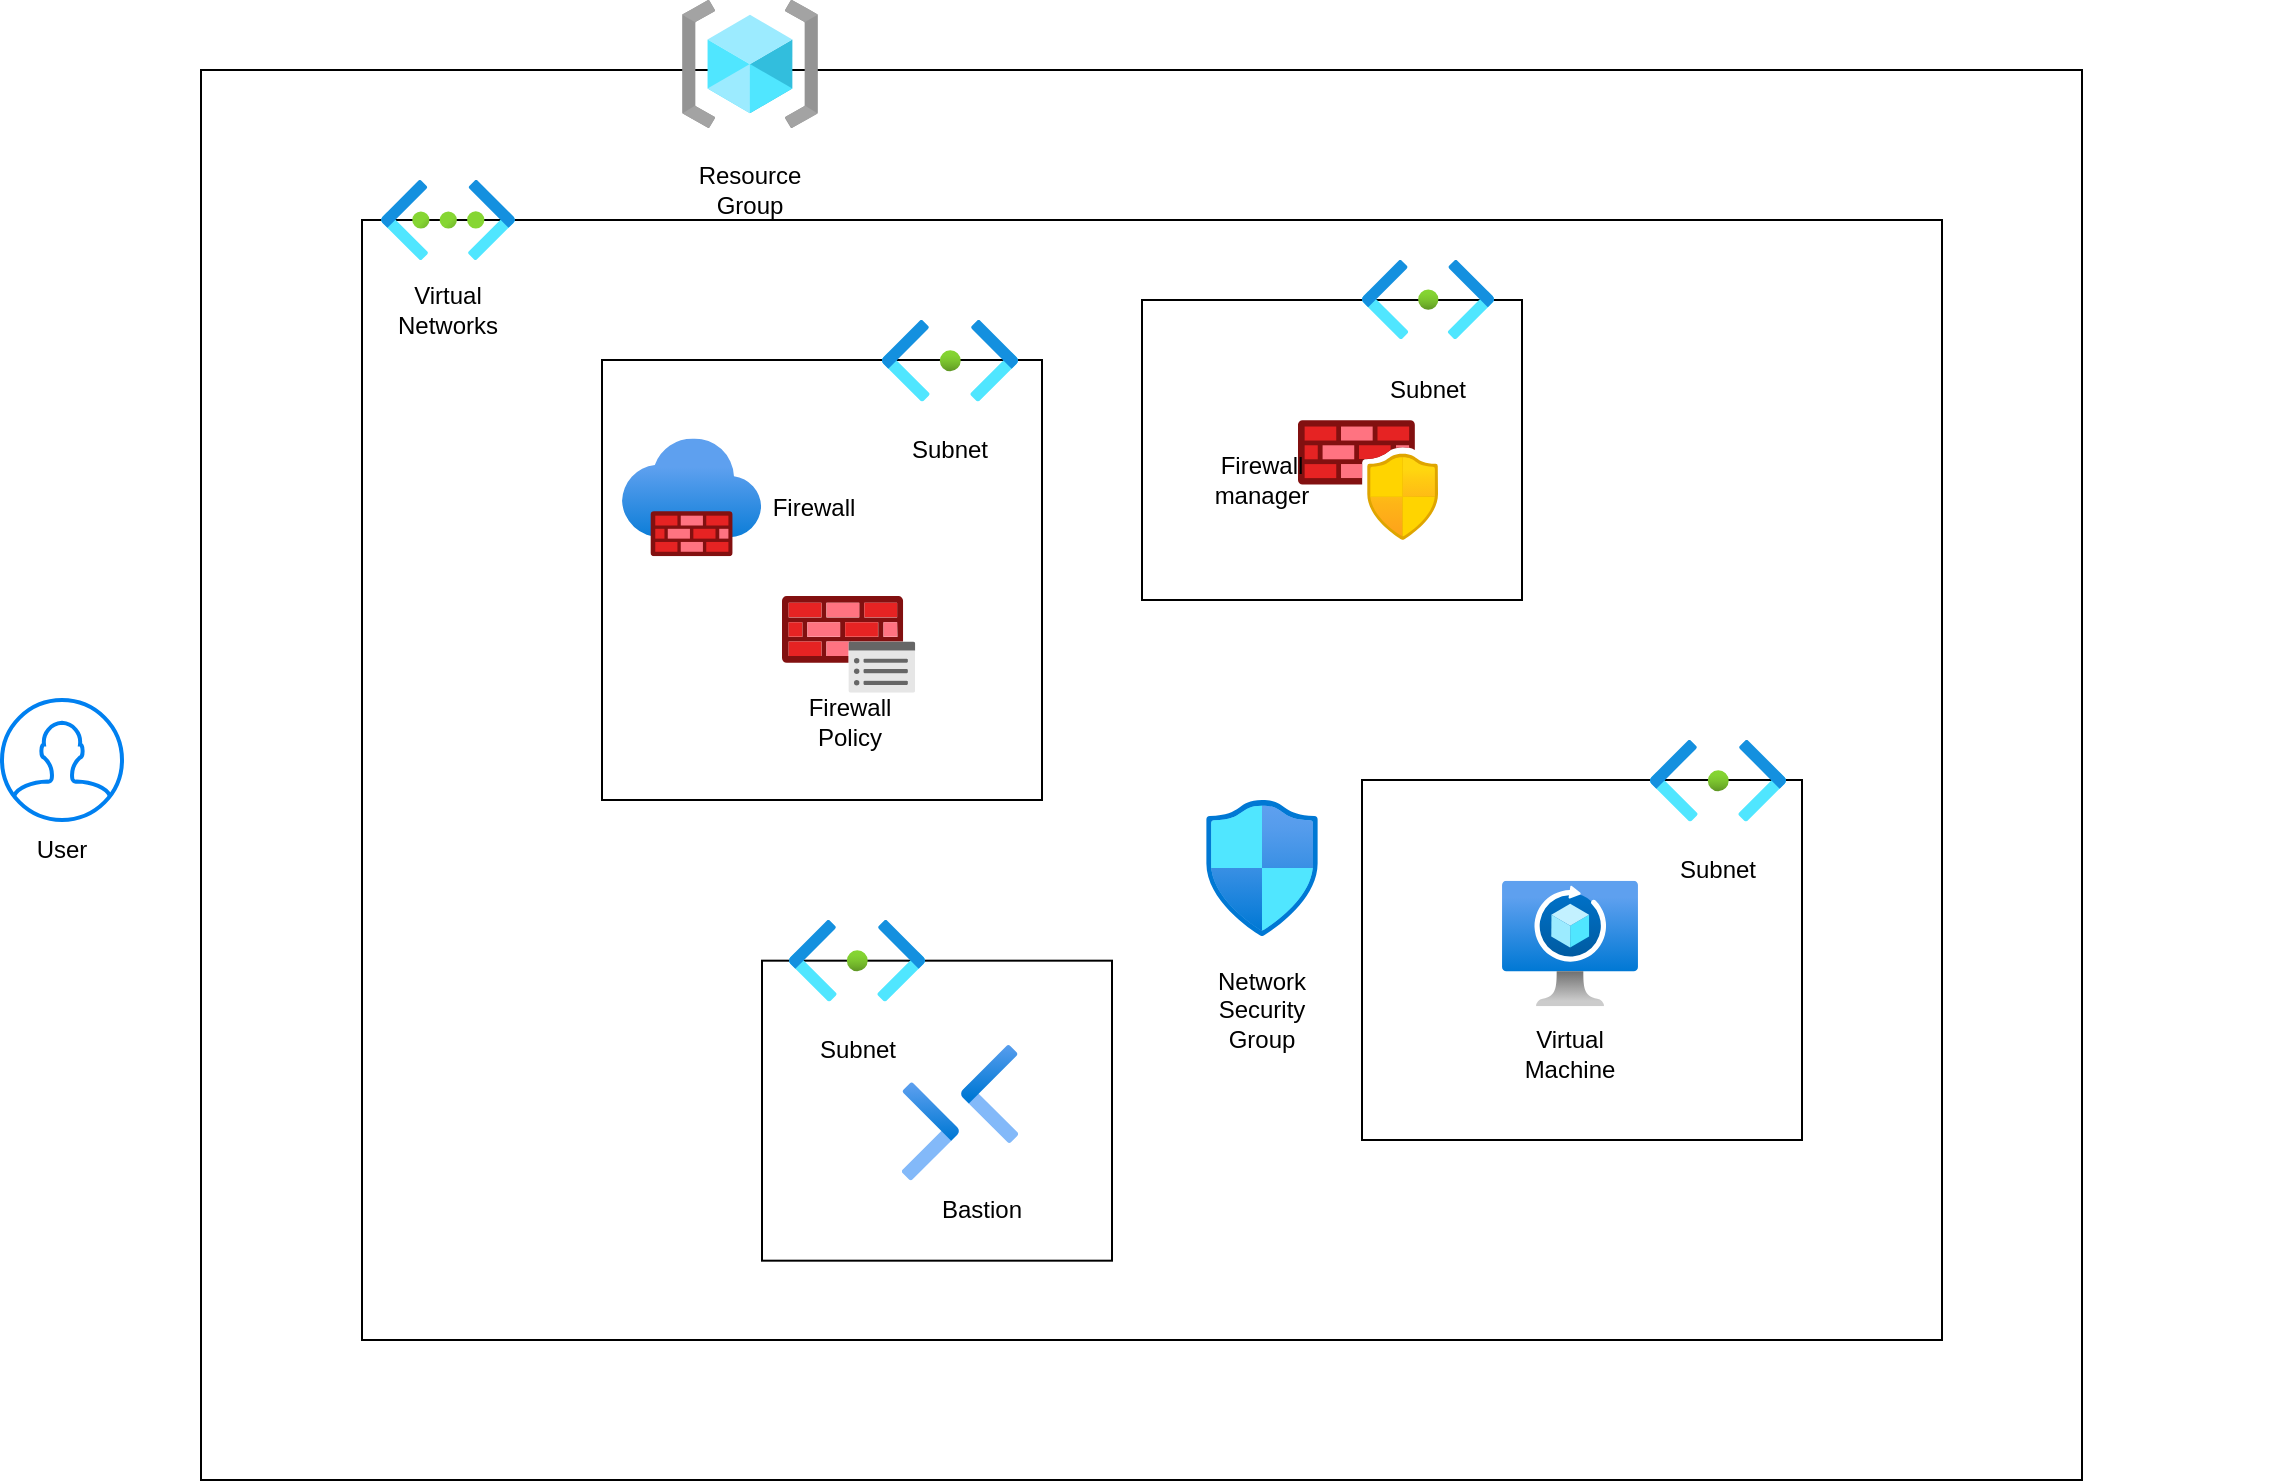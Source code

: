 <mxfile version="23.1.5" type="github">
  <diagram name="Page-1" id="rbhh-LLPLzyjg0o7bcGs">
    <mxGraphModel dx="2573" dy="1790" grid="1" gridSize="10" guides="1" tooltips="1" connect="1" arrows="1" fold="1" page="1" pageScale="1" pageWidth="850" pageHeight="1100" math="0" shadow="0">
      <root>
        <mxCell id="0" />
        <mxCell id="1" parent="0" />
        <mxCell id="xnxbj8NPCQGm7oIH2xkB-73" value="" style="rounded=0;whiteSpace=wrap;html=1;" vertex="1" parent="1">
          <mxGeometry x="-40.5" y="-95" width="940.5" height="705" as="geometry" />
        </mxCell>
        <mxCell id="xnxbj8NPCQGm7oIH2xkB-26" value="" style="group" vertex="1" connectable="0" parent="1">
          <mxGeometry x="200" y="-130" width="68" height="110" as="geometry" />
        </mxCell>
        <mxCell id="xnxbj8NPCQGm7oIH2xkB-9" value="" style="image;aspect=fixed;html=1;points=[];align=center;fontSize=12;image=img/lib/azure2/general/Resource_Groups.svg;" vertex="1" parent="xnxbj8NPCQGm7oIH2xkB-26">
          <mxGeometry width="68" height="64" as="geometry" />
        </mxCell>
        <mxCell id="xnxbj8NPCQGm7oIH2xkB-25" value="Resource Group" style="text;strokeColor=none;align=center;fillColor=none;html=1;verticalAlign=middle;whiteSpace=wrap;rounded=0;" vertex="1" parent="xnxbj8NPCQGm7oIH2xkB-26">
          <mxGeometry x="4" y="80" width="60" height="30" as="geometry" />
        </mxCell>
        <mxCell id="xnxbj8NPCQGm7oIH2xkB-27" value="" style="group" vertex="1" connectable="0" parent="1">
          <mxGeometry x="-140" y="220" width="60" height="90" as="geometry" />
        </mxCell>
        <mxCell id="xnxbj8NPCQGm7oIH2xkB-10" value="" style="html=1;verticalLabelPosition=bottom;align=center;labelBackgroundColor=#ffffff;verticalAlign=top;strokeWidth=2;strokeColor=#0080F0;shadow=0;dashed=0;shape=mxgraph.ios7.icons.user;container=0;" vertex="1" parent="xnxbj8NPCQGm7oIH2xkB-27">
          <mxGeometry width="60" height="60" as="geometry" />
        </mxCell>
        <mxCell id="xnxbj8NPCQGm7oIH2xkB-22" value="User" style="text;strokeColor=none;align=center;fillColor=none;html=1;verticalAlign=middle;whiteSpace=wrap;rounded=0;" vertex="1" parent="xnxbj8NPCQGm7oIH2xkB-27">
          <mxGeometry y="60" width="60" height="30" as="geometry" />
        </mxCell>
        <mxCell id="xnxbj8NPCQGm7oIH2xkB-72" value="" style="group" vertex="1" connectable="0" parent="1">
          <mxGeometry x="40" y="-40.0" width="959.5" height="630" as="geometry" />
        </mxCell>
        <mxCell id="xnxbj8NPCQGm7oIH2xkB-36" value="" style="rounded=0;whiteSpace=wrap;html=1;" vertex="1" parent="xnxbj8NPCQGm7oIH2xkB-72">
          <mxGeometry y="20" width="790" height="560" as="geometry" />
        </mxCell>
        <mxCell id="xnxbj8NPCQGm7oIH2xkB-12" value="" style="group" vertex="1" connectable="0" parent="xnxbj8NPCQGm7oIH2xkB-72">
          <mxGeometry x="9.5" width="950" height="630" as="geometry" />
        </mxCell>
        <mxCell id="xnxbj8NPCQGm7oIH2xkB-6" value="" style="image;aspect=fixed;html=1;points=[];align=center;fontSize=12;image=img/lib/azure2/networking/Virtual_Networks.svg;" vertex="1" parent="xnxbj8NPCQGm7oIH2xkB-12">
          <mxGeometry width="67" height="40" as="geometry" />
        </mxCell>
        <mxCell id="xnxbj8NPCQGm7oIH2xkB-11" value="Virtual Networks" style="text;strokeColor=none;align=center;fillColor=none;html=1;verticalAlign=middle;whiteSpace=wrap;rounded=0;" vertex="1" parent="xnxbj8NPCQGm7oIH2xkB-12">
          <mxGeometry x="3.5" y="49.64" width="60" height="30" as="geometry" />
        </mxCell>
        <mxCell id="xnxbj8NPCQGm7oIH2xkB-54" value="" style="group" vertex="1" connectable="0" parent="xnxbj8NPCQGm7oIH2xkB-72">
          <mxGeometry x="200" y="370" width="175" height="170.34" as="geometry" />
        </mxCell>
        <mxCell id="xnxbj8NPCQGm7oIH2xkB-42" value="" style="rounded=0;whiteSpace=wrap;html=1;" vertex="1" parent="xnxbj8NPCQGm7oIH2xkB-54">
          <mxGeometry y="20.34" width="175" height="150" as="geometry" />
        </mxCell>
        <mxCell id="xnxbj8NPCQGm7oIH2xkB-24" value="" style="group" vertex="1" connectable="0" parent="xnxbj8NPCQGm7oIH2xkB-54">
          <mxGeometry x="70" y="62.34" width="70" height="98" as="geometry" />
        </mxCell>
        <mxCell id="xnxbj8NPCQGm7oIH2xkB-2" value="" style="image;aspect=fixed;html=1;points=[];align=center;fontSize=12;image=img/lib/azure2/networking/Bastions.svg;" vertex="1" parent="xnxbj8NPCQGm7oIH2xkB-24">
          <mxGeometry width="58.0" height="68" as="geometry" />
        </mxCell>
        <mxCell id="xnxbj8NPCQGm7oIH2xkB-23" value="Bastion" style="text;strokeColor=none;align=center;fillColor=none;html=1;verticalAlign=middle;whiteSpace=wrap;rounded=0;" vertex="1" parent="xnxbj8NPCQGm7oIH2xkB-24">
          <mxGeometry x="10" y="68" width="60" height="30" as="geometry" />
        </mxCell>
        <mxCell id="xnxbj8NPCQGm7oIH2xkB-43" value="" style="group" vertex="1" connectable="0" parent="xnxbj8NPCQGm7oIH2xkB-54">
          <mxGeometry x="13.5" width="68" height="80" as="geometry" />
        </mxCell>
        <mxCell id="xnxbj8NPCQGm7oIH2xkB-44" value="" style="image;aspect=fixed;html=1;points=[];align=center;fontSize=12;image=img/lib/azure2/networking/Subnet.svg;" vertex="1" parent="xnxbj8NPCQGm7oIH2xkB-43">
          <mxGeometry width="68" height="40.72" as="geometry" />
        </mxCell>
        <mxCell id="xnxbj8NPCQGm7oIH2xkB-45" value="Subnet" style="text;strokeColor=none;align=center;fillColor=none;html=1;verticalAlign=middle;whiteSpace=wrap;rounded=0;" vertex="1" parent="xnxbj8NPCQGm7oIH2xkB-43">
          <mxGeometry x="4" y="50" width="60" height="30" as="geometry" />
        </mxCell>
        <mxCell id="xnxbj8NPCQGm7oIH2xkB-57" value="" style="group" vertex="1" connectable="0" parent="xnxbj8NPCQGm7oIH2xkB-72">
          <mxGeometry x="120" y="70.0" width="237.66" height="260" as="geometry" />
        </mxCell>
        <mxCell id="xnxbj8NPCQGm7oIH2xkB-48" value="" style="whiteSpace=wrap;html=1;aspect=fixed;" vertex="1" parent="xnxbj8NPCQGm7oIH2xkB-57">
          <mxGeometry y="20" width="220" height="220" as="geometry" />
        </mxCell>
        <mxCell id="xnxbj8NPCQGm7oIH2xkB-49" value="" style="group" vertex="1" connectable="0" parent="xnxbj8NPCQGm7oIH2xkB-57">
          <mxGeometry x="10" y="24.83" width="227.66" height="235.17" as="geometry" />
        </mxCell>
        <mxCell id="xnxbj8NPCQGm7oIH2xkB-17" value="" style="group" vertex="1" connectable="0" parent="xnxbj8NPCQGm7oIH2xkB-49">
          <mxGeometry x="5.5" y="5.066" width="222.16" height="186.176" as="geometry" />
        </mxCell>
        <mxCell id="xnxbj8NPCQGm7oIH2xkB-16" value="Firewall" style="text;strokeColor=none;align=center;fillColor=none;html=1;verticalAlign=middle;whiteSpace=wrap;rounded=0;" vertex="1" parent="xnxbj8NPCQGm7oIH2xkB-17">
          <mxGeometry x="60.0" y="48.994" width="60.0" height="29.396" as="geometry" />
        </mxCell>
        <mxCell id="xnxbj8NPCQGm7oIH2xkB-3" value="" style="image;aspect=fixed;html=1;points=[];align=center;fontSize=12;image=img/lib/azure2/networking/Firewalls.svg;" vertex="1" parent="xnxbj8NPCQGm7oIH2xkB-49">
          <mxGeometry y="34.462" width="69.571" height="58.792" as="geometry" />
        </mxCell>
        <mxCell id="xnxbj8NPCQGm7oIH2xkB-4" value="" style="image;aspect=fixed;html=1;points=[];align=center;fontSize=12;image=img/lib/azure2/networking/Azure_Firewall_Policy.svg;" vertex="1" parent="xnxbj8NPCQGm7oIH2xkB-49">
          <mxGeometry x="80.0" y="113.185" width="66.632" height="48.327" as="geometry" />
        </mxCell>
        <mxCell id="xnxbj8NPCQGm7oIH2xkB-15" value="Firewall Policy" style="text;strokeColor=none;align=center;fillColor=none;html=1;verticalAlign=middle;whiteSpace=wrap;rounded=0;" vertex="1" parent="xnxbj8NPCQGm7oIH2xkB-49">
          <mxGeometry x="84.0" y="161.513" width="60.0" height="29.396" as="geometry" />
        </mxCell>
        <mxCell id="xnxbj8NPCQGm7oIH2xkB-51" value="" style="group" vertex="1" connectable="0" parent="xnxbj8NPCQGm7oIH2xkB-57">
          <mxGeometry x="140" width="68" height="80" as="geometry" />
        </mxCell>
        <mxCell id="xnxbj8NPCQGm7oIH2xkB-52" value="" style="image;aspect=fixed;html=1;points=[];align=center;fontSize=12;image=img/lib/azure2/networking/Subnet.svg;" vertex="1" parent="xnxbj8NPCQGm7oIH2xkB-51">
          <mxGeometry width="68" height="40.72" as="geometry" />
        </mxCell>
        <mxCell id="xnxbj8NPCQGm7oIH2xkB-53" value="Subnet" style="text;strokeColor=none;align=center;fillColor=none;html=1;verticalAlign=middle;whiteSpace=wrap;rounded=0;" vertex="1" parent="xnxbj8NPCQGm7oIH2xkB-51">
          <mxGeometry x="4" y="50" width="60" height="30" as="geometry" />
        </mxCell>
        <mxCell id="xnxbj8NPCQGm7oIH2xkB-58" value="" style="group" vertex="1" connectable="0" parent="xnxbj8NPCQGm7oIH2xkB-72">
          <mxGeometry x="500" y="280" width="220" height="200" as="geometry" />
        </mxCell>
        <mxCell id="xnxbj8NPCQGm7oIH2xkB-37" value="" style="rounded=0;whiteSpace=wrap;html=1;" vertex="1" parent="xnxbj8NPCQGm7oIH2xkB-58">
          <mxGeometry y="20" width="220" height="180" as="geometry" />
        </mxCell>
        <mxCell id="xnxbj8NPCQGm7oIH2xkB-14" value="" style="group" vertex="1" connectable="0" parent="xnxbj8NPCQGm7oIH2xkB-58">
          <mxGeometry x="144" width="68" height="80" as="geometry" />
        </mxCell>
        <mxCell id="xnxbj8NPCQGm7oIH2xkB-7" value="" style="image;aspect=fixed;html=1;points=[];align=center;fontSize=12;image=img/lib/azure2/networking/Subnet.svg;" vertex="1" parent="xnxbj8NPCQGm7oIH2xkB-14">
          <mxGeometry width="68" height="40.72" as="geometry" />
        </mxCell>
        <mxCell id="xnxbj8NPCQGm7oIH2xkB-13" value="Subnet" style="text;strokeColor=none;align=center;fillColor=none;html=1;verticalAlign=middle;whiteSpace=wrap;rounded=0;" vertex="1" parent="xnxbj8NPCQGm7oIH2xkB-14">
          <mxGeometry x="4" y="50" width="60" height="30" as="geometry" />
        </mxCell>
        <mxCell id="xnxbj8NPCQGm7oIH2xkB-31" value="" style="group" vertex="1" connectable="0" parent="xnxbj8NPCQGm7oIH2xkB-58">
          <mxGeometry x="70" y="70.34" width="68" height="102" as="geometry" />
        </mxCell>
        <mxCell id="xnxbj8NPCQGm7oIH2xkB-8" value="" style="image;aspect=fixed;html=1;points=[];align=center;fontSize=12;image=img/lib/azure2/networking/Spot_VM.svg;" vertex="1" parent="xnxbj8NPCQGm7oIH2xkB-31">
          <mxGeometry width="68" height="62.8" as="geometry" />
        </mxCell>
        <mxCell id="xnxbj8NPCQGm7oIH2xkB-30" value="Virtual Machine" style="text;strokeColor=none;align=center;fillColor=none;html=1;verticalAlign=middle;whiteSpace=wrap;rounded=0;" vertex="1" parent="xnxbj8NPCQGm7oIH2xkB-31">
          <mxGeometry x="4" y="72" width="60" height="30" as="geometry" />
        </mxCell>
        <mxCell id="xnxbj8NPCQGm7oIH2xkB-71" value="" style="group" vertex="1" connectable="0" parent="xnxbj8NPCQGm7oIH2xkB-72">
          <mxGeometry x="390" y="40.0" width="190" height="170" as="geometry" />
        </mxCell>
        <mxCell id="xnxbj8NPCQGm7oIH2xkB-62" value="" style="rounded=0;whiteSpace=wrap;html=1;" vertex="1" parent="xnxbj8NPCQGm7oIH2xkB-71">
          <mxGeometry y="20" width="190" height="150" as="geometry" />
        </mxCell>
        <mxCell id="xnxbj8NPCQGm7oIH2xkB-55" value="" style="group" vertex="1" connectable="0" parent="xnxbj8NPCQGm7oIH2xkB-71">
          <mxGeometry x="30" y="80" width="118" height="60" as="geometry" />
        </mxCell>
        <mxCell id="xnxbj8NPCQGm7oIH2xkB-39" value="" style="image;aspect=fixed;html=1;points=[];align=center;fontSize=12;image=img/lib/azure2/networking/Azure_Firewall_Manager.svg;" vertex="1" parent="xnxbj8NPCQGm7oIH2xkB-55">
          <mxGeometry x="48" width="70" height="60" as="geometry" />
        </mxCell>
        <mxCell id="xnxbj8NPCQGm7oIH2xkB-40" value="Firewall manager" style="text;strokeColor=none;align=center;fillColor=none;html=1;verticalAlign=middle;whiteSpace=wrap;rounded=0;" vertex="1" parent="xnxbj8NPCQGm7oIH2xkB-55">
          <mxGeometry y="15" width="60" height="30" as="geometry" />
        </mxCell>
        <mxCell id="xnxbj8NPCQGm7oIH2xkB-65" value="" style="group" vertex="1" connectable="0" parent="xnxbj8NPCQGm7oIH2xkB-71">
          <mxGeometry x="110" width="66" height="80" as="geometry" />
        </mxCell>
        <mxCell id="xnxbj8NPCQGm7oIH2xkB-66" value="" style="image;aspect=fixed;html=1;points=[];align=center;fontSize=12;image=img/lib/azure2/networking/Subnet.svg;" vertex="1" parent="xnxbj8NPCQGm7oIH2xkB-65">
          <mxGeometry width="66" height="39.522" as="geometry" />
        </mxCell>
        <mxCell id="xnxbj8NPCQGm7oIH2xkB-67" value="Subnet" style="text;strokeColor=none;align=center;fillColor=none;html=1;verticalAlign=middle;whiteSpace=wrap;rounded=0;" vertex="1" parent="xnxbj8NPCQGm7oIH2xkB-65">
          <mxGeometry x="3.882" y="50" width="58.235" height="30" as="geometry" />
        </mxCell>
        <mxCell id="xnxbj8NPCQGm7oIH2xkB-5" value="" style="image;aspect=fixed;html=1;points=[];align=center;fontSize=12;image=img/lib/azure2/networking/Network_Security_Groups.svg;" vertex="1" parent="xnxbj8NPCQGm7oIH2xkB-72">
          <mxGeometry x="422" y="310" width="56.0" height="68" as="geometry" />
        </mxCell>
        <mxCell id="xnxbj8NPCQGm7oIH2xkB-32" value="Network Security Group" style="text;strokeColor=none;align=center;fillColor=none;html=1;verticalAlign=middle;whiteSpace=wrap;rounded=0;" vertex="1" parent="xnxbj8NPCQGm7oIH2xkB-72">
          <mxGeometry x="420" y="400" width="60" height="30" as="geometry" />
        </mxCell>
      </root>
    </mxGraphModel>
  </diagram>
</mxfile>
